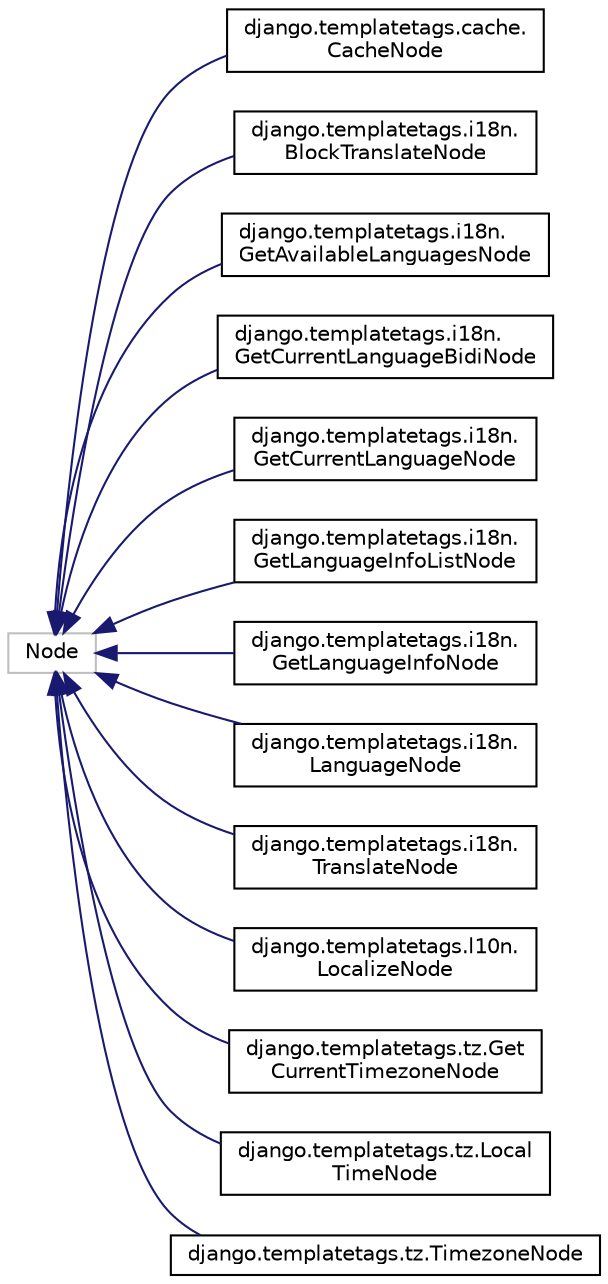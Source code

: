 digraph "Graphical Class Hierarchy"
{
 // LATEX_PDF_SIZE
  edge [fontname="Helvetica",fontsize="10",labelfontname="Helvetica",labelfontsize="10"];
  node [fontname="Helvetica",fontsize="10",shape=record];
  rankdir="LR";
  Node3873 [label="Node",height=0.2,width=0.4,color="grey75", fillcolor="white", style="filled",tooltip=" "];
  Node3873 -> Node0 [dir="back",color="midnightblue",fontsize="10",style="solid",fontname="Helvetica"];
  Node0 [label="django.templatetags.cache.\lCacheNode",height=0.2,width=0.4,color="black", fillcolor="white", style="filled",URL="$classdjango_1_1templatetags_1_1cache_1_1_cache_node.html",tooltip=" "];
  Node3873 -> Node3875 [dir="back",color="midnightblue",fontsize="10",style="solid",fontname="Helvetica"];
  Node3875 [label="django.templatetags.i18n.\lBlockTranslateNode",height=0.2,width=0.4,color="black", fillcolor="white", style="filled",URL="$classdjango_1_1templatetags_1_1i18n_1_1_block_translate_node.html",tooltip=" "];
  Node3873 -> Node3876 [dir="back",color="midnightblue",fontsize="10",style="solid",fontname="Helvetica"];
  Node3876 [label="django.templatetags.i18n.\lGetAvailableLanguagesNode",height=0.2,width=0.4,color="black", fillcolor="white", style="filled",URL="$classdjango_1_1templatetags_1_1i18n_1_1_get_available_languages_node.html",tooltip=" "];
  Node3873 -> Node3877 [dir="back",color="midnightblue",fontsize="10",style="solid",fontname="Helvetica"];
  Node3877 [label="django.templatetags.i18n.\lGetCurrentLanguageBidiNode",height=0.2,width=0.4,color="black", fillcolor="white", style="filled",URL="$classdjango_1_1templatetags_1_1i18n_1_1_get_current_language_bidi_node.html",tooltip=" "];
  Node3873 -> Node3878 [dir="back",color="midnightblue",fontsize="10",style="solid",fontname="Helvetica"];
  Node3878 [label="django.templatetags.i18n.\lGetCurrentLanguageNode",height=0.2,width=0.4,color="black", fillcolor="white", style="filled",URL="$classdjango_1_1templatetags_1_1i18n_1_1_get_current_language_node.html",tooltip=" "];
  Node3873 -> Node3879 [dir="back",color="midnightblue",fontsize="10",style="solid",fontname="Helvetica"];
  Node3879 [label="django.templatetags.i18n.\lGetLanguageInfoListNode",height=0.2,width=0.4,color="black", fillcolor="white", style="filled",URL="$classdjango_1_1templatetags_1_1i18n_1_1_get_language_info_list_node.html",tooltip=" "];
  Node3873 -> Node3880 [dir="back",color="midnightblue",fontsize="10",style="solid",fontname="Helvetica"];
  Node3880 [label="django.templatetags.i18n.\lGetLanguageInfoNode",height=0.2,width=0.4,color="black", fillcolor="white", style="filled",URL="$classdjango_1_1templatetags_1_1i18n_1_1_get_language_info_node.html",tooltip=" "];
  Node3873 -> Node3881 [dir="back",color="midnightblue",fontsize="10",style="solid",fontname="Helvetica"];
  Node3881 [label="django.templatetags.i18n.\lLanguageNode",height=0.2,width=0.4,color="black", fillcolor="white", style="filled",URL="$classdjango_1_1templatetags_1_1i18n_1_1_language_node.html",tooltip=" "];
  Node3873 -> Node3882 [dir="back",color="midnightblue",fontsize="10",style="solid",fontname="Helvetica"];
  Node3882 [label="django.templatetags.i18n.\lTranslateNode",height=0.2,width=0.4,color="black", fillcolor="white", style="filled",URL="$classdjango_1_1templatetags_1_1i18n_1_1_translate_node.html",tooltip=" "];
  Node3873 -> Node3883 [dir="back",color="midnightblue",fontsize="10",style="solid",fontname="Helvetica"];
  Node3883 [label="django.templatetags.l10n.\lLocalizeNode",height=0.2,width=0.4,color="black", fillcolor="white", style="filled",URL="$classdjango_1_1templatetags_1_1l10n_1_1_localize_node.html",tooltip=" "];
  Node3873 -> Node3884 [dir="back",color="midnightblue",fontsize="10",style="solid",fontname="Helvetica"];
  Node3884 [label="django.templatetags.tz.Get\lCurrentTimezoneNode",height=0.2,width=0.4,color="black", fillcolor="white", style="filled",URL="$classdjango_1_1templatetags_1_1tz_1_1_get_current_timezone_node.html",tooltip=" "];
  Node3873 -> Node3885 [dir="back",color="midnightblue",fontsize="10",style="solid",fontname="Helvetica"];
  Node3885 [label="django.templatetags.tz.Local\lTimeNode",height=0.2,width=0.4,color="black", fillcolor="white", style="filled",URL="$classdjango_1_1templatetags_1_1tz_1_1_local_time_node.html",tooltip=" "];
  Node3873 -> Node3886 [dir="back",color="midnightblue",fontsize="10",style="solid",fontname="Helvetica"];
  Node3886 [label="django.templatetags.tz.TimezoneNode",height=0.2,width=0.4,color="black", fillcolor="white", style="filled",URL="$classdjango_1_1templatetags_1_1tz_1_1_timezone_node.html",tooltip=" "];
}
